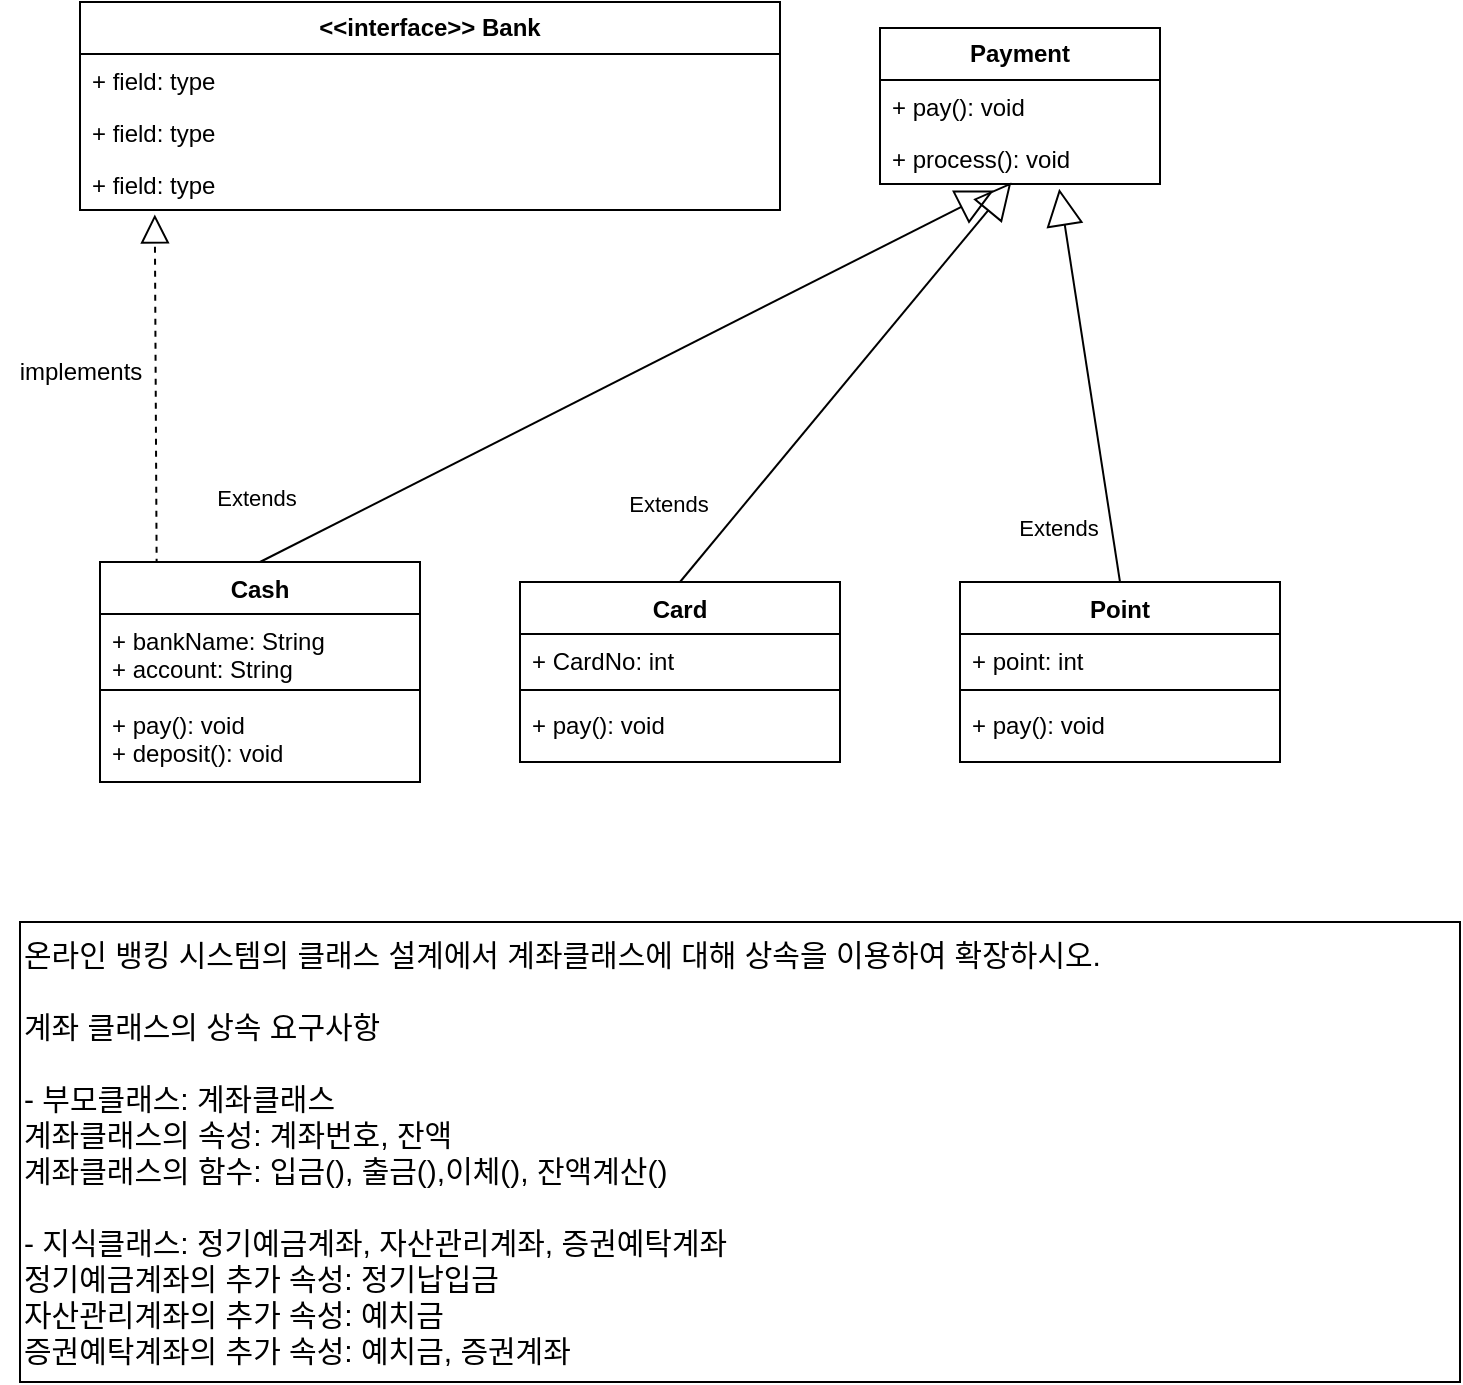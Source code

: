 <mxfile version="24.8.4">
  <diagram name="페이지-1" id="aa_yIFyjAQ_HvplRROJ-">
    <mxGraphModel dx="1050" dy="557" grid="1" gridSize="10" guides="1" tooltips="1" connect="1" arrows="1" fold="1" page="1" pageScale="1" pageWidth="827" pageHeight="1169" math="0" shadow="0">
      <root>
        <mxCell id="0" />
        <mxCell id="1" parent="0" />
        <mxCell id="OR5y5UGTcNyBSVos39u--1" value="&lt;b&gt;Payment&lt;/b&gt;" style="swimlane;fontStyle=0;childLayout=stackLayout;horizontal=1;startSize=26;fillColor=none;horizontalStack=0;resizeParent=1;resizeParentMax=0;resizeLast=0;collapsible=1;marginBottom=0;whiteSpace=wrap;html=1;" vertex="1" parent="1">
          <mxGeometry x="490" y="43" width="140" height="78" as="geometry" />
        </mxCell>
        <mxCell id="OR5y5UGTcNyBSVos39u--2" value="+ pay(): void" style="text;strokeColor=none;fillColor=none;align=left;verticalAlign=top;spacingLeft=4;spacingRight=4;overflow=hidden;rotatable=0;points=[[0,0.5],[1,0.5]];portConstraint=eastwest;whiteSpace=wrap;html=1;" vertex="1" parent="OR5y5UGTcNyBSVos39u--1">
          <mxGeometry y="26" width="140" height="26" as="geometry" />
        </mxCell>
        <mxCell id="OR5y5UGTcNyBSVos39u--3" value="+ process(): void" style="text;strokeColor=none;fillColor=none;align=left;verticalAlign=top;spacingLeft=4;spacingRight=4;overflow=hidden;rotatable=0;points=[[0,0.5],[1,0.5]];portConstraint=eastwest;whiteSpace=wrap;html=1;" vertex="1" parent="OR5y5UGTcNyBSVos39u--1">
          <mxGeometry y="52" width="140" height="26" as="geometry" />
        </mxCell>
        <mxCell id="OR5y5UGTcNyBSVos39u--17" value="&lt;b&gt;&amp;lt;&amp;lt;interface&amp;gt;&amp;gt; Bank&lt;/b&gt;" style="swimlane;fontStyle=0;childLayout=stackLayout;horizontal=1;startSize=26;fillColor=none;horizontalStack=0;resizeParent=1;resizeParentMax=0;resizeLast=0;collapsible=1;marginBottom=0;whiteSpace=wrap;html=1;" vertex="1" parent="1">
          <mxGeometry x="90" y="30" width="350" height="104" as="geometry" />
        </mxCell>
        <mxCell id="OR5y5UGTcNyBSVos39u--18" value="+ field: type" style="text;strokeColor=none;fillColor=none;align=left;verticalAlign=top;spacingLeft=4;spacingRight=4;overflow=hidden;rotatable=0;points=[[0,0.5],[1,0.5]];portConstraint=eastwest;whiteSpace=wrap;html=1;" vertex="1" parent="OR5y5UGTcNyBSVos39u--17">
          <mxGeometry y="26" width="350" height="26" as="geometry" />
        </mxCell>
        <mxCell id="OR5y5UGTcNyBSVos39u--19" value="+ field: type" style="text;strokeColor=none;fillColor=none;align=left;verticalAlign=top;spacingLeft=4;spacingRight=4;overflow=hidden;rotatable=0;points=[[0,0.5],[1,0.5]];portConstraint=eastwest;whiteSpace=wrap;html=1;" vertex="1" parent="OR5y5UGTcNyBSVos39u--17">
          <mxGeometry y="52" width="350" height="26" as="geometry" />
        </mxCell>
        <mxCell id="OR5y5UGTcNyBSVos39u--20" value="+ field: type" style="text;strokeColor=none;fillColor=none;align=left;verticalAlign=top;spacingLeft=4;spacingRight=4;overflow=hidden;rotatable=0;points=[[0,0.5],[1,0.5]];portConstraint=eastwest;whiteSpace=wrap;html=1;" vertex="1" parent="OR5y5UGTcNyBSVos39u--17">
          <mxGeometry y="78" width="350" height="26" as="geometry" />
        </mxCell>
        <mxCell id="OR5y5UGTcNyBSVos39u--28" value="Extends" style="endArrow=block;endSize=16;endFill=0;html=1;rounded=0;entryX=0.406;entryY=1.123;entryDx=0;entryDy=0;entryPerimeter=0;exitX=0.5;exitY=0;exitDx=0;exitDy=0;" edge="1" parent="1" source="OR5y5UGTcNyBSVos39u--33" target="OR5y5UGTcNyBSVos39u--3">
          <mxGeometry x="-0.94" y="29" width="160" relative="1" as="geometry">
            <mxPoint x="190" y="260" as="sourcePoint" />
            <mxPoint x="300" y="179" as="targetPoint" />
            <mxPoint as="offset" />
          </mxGeometry>
        </mxCell>
        <mxCell id="OR5y5UGTcNyBSVos39u--29" value="Extends" style="endArrow=block;endSize=16;endFill=0;html=1;rounded=0;entryX=0.64;entryY=1.092;entryDx=0;entryDy=0;entryPerimeter=0;exitX=0.5;exitY=0;exitDx=0;exitDy=0;" edge="1" parent="1" source="OR5y5UGTcNyBSVos39u--45" target="OR5y5UGTcNyBSVos39u--3">
          <mxGeometry x="-0.685" y="27" width="160" relative="1" as="geometry">
            <mxPoint x="600" y="350" as="sourcePoint" />
            <mxPoint x="760" y="350" as="targetPoint" />
            <mxPoint as="offset" />
          </mxGeometry>
        </mxCell>
        <mxCell id="OR5y5UGTcNyBSVos39u--30" value="" style="endArrow=block;dashed=1;endFill=0;endSize=12;html=1;rounded=0;entryX=0.064;entryY=1.085;entryDx=0;entryDy=0;entryPerimeter=0;exitX=0.177;exitY=0.013;exitDx=0;exitDy=0;exitPerimeter=0;" edge="1" parent="1" source="OR5y5UGTcNyBSVos39u--33">
          <mxGeometry width="160" relative="1" as="geometry">
            <mxPoint x="126.56" y="289.774" as="sourcePoint" />
            <mxPoint x="127.4" y="136.21" as="targetPoint" />
          </mxGeometry>
        </mxCell>
        <mxCell id="OR5y5UGTcNyBSVos39u--32" value="&lt;font style=&quot;font-size: 15px;&quot;&gt;온라인 뱅킹 시스템의 클래스 설계에서 계좌클래스에 대해 상속을 이용하여 확장하시오.&lt;/font&gt;&lt;div&gt;&lt;span style=&quot;font-size: 15px;&quot;&gt;&lt;br&gt;&lt;/span&gt;&lt;div style=&quot;font-size: 15px;&quot;&gt;&lt;font style=&quot;font-size: 15px;&quot;&gt;계좌 클래스의 상속 요구사항&lt;/font&gt;&lt;/div&gt;&lt;div style=&quot;font-size: 15px;&quot;&gt;&lt;font style=&quot;font-size: 15px;&quot;&gt;&lt;br&gt;&lt;/font&gt;&lt;/div&gt;&lt;div style=&quot;font-size: 15px;&quot;&gt;&lt;font style=&quot;font-size: 15px;&quot;&gt;- 부모클래스: 계좌클래스&lt;/font&gt;&lt;/div&gt;&lt;div style=&quot;font-size: 15px;&quot;&gt;&lt;font style=&quot;font-size: 15px;&quot;&gt;계좌클래스의 속성: 계좌번호, 잔액&lt;/font&gt;&lt;/div&gt;&lt;div style=&quot;font-size: 15px;&quot;&gt;&lt;font style=&quot;font-size: 15px;&quot;&gt;계좌클래스의 함수: 입금(), 출금(),이체(), 잔액계산()&lt;/font&gt;&lt;/div&gt;&lt;div style=&quot;font-size: 15px;&quot;&gt;&lt;font style=&quot;font-size: 15px;&quot;&gt;&lt;br&gt;&lt;/font&gt;&lt;/div&gt;&lt;div style=&quot;font-size: 15px;&quot;&gt;&lt;font style=&quot;font-size: 15px;&quot;&gt;- 지식클래스: 정기예금계좌, 자산관리계좌, 증권예탁계좌&lt;/font&gt;&lt;/div&gt;&lt;div style=&quot;font-size: 15px;&quot;&gt;&lt;font style=&quot;font-size: 15px;&quot;&gt;정기예금계좌의 추가 속성: 정기납입금&lt;/font&gt;&lt;/div&gt;&lt;div style=&quot;font-size: 15px;&quot;&gt;&lt;font style=&quot;font-size: 15px;&quot;&gt;자산관리계좌의 추가 속성: 예치금&lt;/font&gt;&lt;/div&gt;&lt;div style=&quot;font-size: 15px;&quot;&gt;&lt;font style=&quot;font-size: 15px;&quot;&gt;증권예탁계좌의 추가 속성: 예치금, 증권계좌&lt;/font&gt;&lt;/div&gt;&lt;/div&gt;" style="html=1;whiteSpace=wrap;align=left;" vertex="1" parent="1">
          <mxGeometry x="60" y="490" width="720" height="230" as="geometry" />
        </mxCell>
        <mxCell id="OR5y5UGTcNyBSVos39u--33" value="&lt;b&gt;Cash&lt;/b&gt;" style="swimlane;fontStyle=1;align=center;verticalAlign=top;childLayout=stackLayout;horizontal=1;startSize=26;horizontalStack=0;resizeParent=1;resizeParentMax=0;resizeLast=0;collapsible=1;marginBottom=0;whiteSpace=wrap;html=1;" vertex="1" parent="1">
          <mxGeometry x="100" y="310" width="160" height="110" as="geometry" />
        </mxCell>
        <mxCell id="OR5y5UGTcNyBSVos39u--34" value="+ bankName: String&lt;div&gt;+ account: String&lt;/div&gt;" style="text;strokeColor=none;fillColor=none;align=left;verticalAlign=top;spacingLeft=4;spacingRight=4;overflow=hidden;rotatable=0;points=[[0,0.5],[1,0.5]];portConstraint=eastwest;whiteSpace=wrap;html=1;" vertex="1" parent="OR5y5UGTcNyBSVos39u--33">
          <mxGeometry y="26" width="160" height="34" as="geometry" />
        </mxCell>
        <mxCell id="OR5y5UGTcNyBSVos39u--35" value="" style="line;strokeWidth=1;fillColor=none;align=left;verticalAlign=middle;spacingTop=-1;spacingLeft=3;spacingRight=3;rotatable=0;labelPosition=right;points=[];portConstraint=eastwest;strokeColor=inherit;" vertex="1" parent="OR5y5UGTcNyBSVos39u--33">
          <mxGeometry y="60" width="160" height="8" as="geometry" />
        </mxCell>
        <mxCell id="OR5y5UGTcNyBSVos39u--36" value="+ pay(): void&lt;div&gt;+ deposit(): void&lt;/div&gt;" style="text;strokeColor=none;fillColor=none;align=left;verticalAlign=top;spacingLeft=4;spacingRight=4;overflow=hidden;rotatable=0;points=[[0,0.5],[1,0.5]];portConstraint=eastwest;whiteSpace=wrap;html=1;" vertex="1" parent="OR5y5UGTcNyBSVos39u--33">
          <mxGeometry y="68" width="160" height="42" as="geometry" />
        </mxCell>
        <mxCell id="OR5y5UGTcNyBSVos39u--41" value="&lt;b&gt;Card&lt;/b&gt;" style="swimlane;fontStyle=1;align=center;verticalAlign=top;childLayout=stackLayout;horizontal=1;startSize=26;horizontalStack=0;resizeParent=1;resizeParentMax=0;resizeLast=0;collapsible=1;marginBottom=0;whiteSpace=wrap;html=1;" vertex="1" parent="1">
          <mxGeometry x="310" y="320" width="160" height="90" as="geometry" />
        </mxCell>
        <mxCell id="OR5y5UGTcNyBSVos39u--42" value="+ CardNo: int" style="text;strokeColor=none;fillColor=none;align=left;verticalAlign=top;spacingLeft=4;spacingRight=4;overflow=hidden;rotatable=0;points=[[0,0.5],[1,0.5]];portConstraint=eastwest;whiteSpace=wrap;html=1;" vertex="1" parent="OR5y5UGTcNyBSVos39u--41">
          <mxGeometry y="26" width="160" height="24" as="geometry" />
        </mxCell>
        <mxCell id="OR5y5UGTcNyBSVos39u--43" value="" style="line;strokeWidth=1;fillColor=none;align=left;verticalAlign=middle;spacingTop=-1;spacingLeft=3;spacingRight=3;rotatable=0;labelPosition=right;points=[];portConstraint=eastwest;strokeColor=inherit;" vertex="1" parent="OR5y5UGTcNyBSVos39u--41">
          <mxGeometry y="50" width="160" height="8" as="geometry" />
        </mxCell>
        <mxCell id="OR5y5UGTcNyBSVos39u--44" value="+ pay(): void" style="text;strokeColor=none;fillColor=none;align=left;verticalAlign=top;spacingLeft=4;spacingRight=4;overflow=hidden;rotatable=0;points=[[0,0.5],[1,0.5]];portConstraint=eastwest;whiteSpace=wrap;html=1;" vertex="1" parent="OR5y5UGTcNyBSVos39u--41">
          <mxGeometry y="58" width="160" height="32" as="geometry" />
        </mxCell>
        <mxCell id="OR5y5UGTcNyBSVos39u--45" value="&lt;b&gt;Point&lt;/b&gt;" style="swimlane;fontStyle=1;align=center;verticalAlign=top;childLayout=stackLayout;horizontal=1;startSize=26;horizontalStack=0;resizeParent=1;resizeParentMax=0;resizeLast=0;collapsible=1;marginBottom=0;whiteSpace=wrap;html=1;" vertex="1" parent="1">
          <mxGeometry x="530" y="320" width="160" height="90" as="geometry" />
        </mxCell>
        <mxCell id="OR5y5UGTcNyBSVos39u--46" value="+ point: int" style="text;strokeColor=none;fillColor=none;align=left;verticalAlign=top;spacingLeft=4;spacingRight=4;overflow=hidden;rotatable=0;points=[[0,0.5],[1,0.5]];portConstraint=eastwest;whiteSpace=wrap;html=1;" vertex="1" parent="OR5y5UGTcNyBSVos39u--45">
          <mxGeometry y="26" width="160" height="24" as="geometry" />
        </mxCell>
        <mxCell id="OR5y5UGTcNyBSVos39u--47" value="" style="line;strokeWidth=1;fillColor=none;align=left;verticalAlign=middle;spacingTop=-1;spacingLeft=3;spacingRight=3;rotatable=0;labelPosition=right;points=[];portConstraint=eastwest;strokeColor=inherit;" vertex="1" parent="OR5y5UGTcNyBSVos39u--45">
          <mxGeometry y="50" width="160" height="8" as="geometry" />
        </mxCell>
        <mxCell id="OR5y5UGTcNyBSVos39u--48" value="+ pay(): void" style="text;strokeColor=none;fillColor=none;align=left;verticalAlign=top;spacingLeft=4;spacingRight=4;overflow=hidden;rotatable=0;points=[[0,0.5],[1,0.5]];portConstraint=eastwest;whiteSpace=wrap;html=1;" vertex="1" parent="OR5y5UGTcNyBSVos39u--45">
          <mxGeometry y="58" width="160" height="32" as="geometry" />
        </mxCell>
        <mxCell id="OR5y5UGTcNyBSVos39u--26" value="Extends" style="endArrow=block;endSize=16;endFill=0;html=1;rounded=0;entryX=0.469;entryY=0.969;entryDx=0;entryDy=0;entryPerimeter=0;exitX=0.5;exitY=0;exitDx=0;exitDy=0;" edge="1" parent="1" source="OR5y5UGTcNyBSVos39u--41" target="OR5y5UGTcNyBSVos39u--3">
          <mxGeometry x="-0.801" y="30" width="160" relative="1" as="geometry">
            <mxPoint x="195" y="260" as="sourcePoint" />
            <mxPoint x="377.02" y="61.806" as="targetPoint" />
            <mxPoint as="offset" />
          </mxGeometry>
        </mxCell>
        <mxCell id="OR5y5UGTcNyBSVos39u--51" value="implements" style="text;html=1;align=center;verticalAlign=middle;resizable=0;points=[];autosize=1;strokeColor=none;fillColor=none;" vertex="1" parent="1">
          <mxGeometry x="50" y="200" width="80" height="30" as="geometry" />
        </mxCell>
      </root>
    </mxGraphModel>
  </diagram>
</mxfile>
